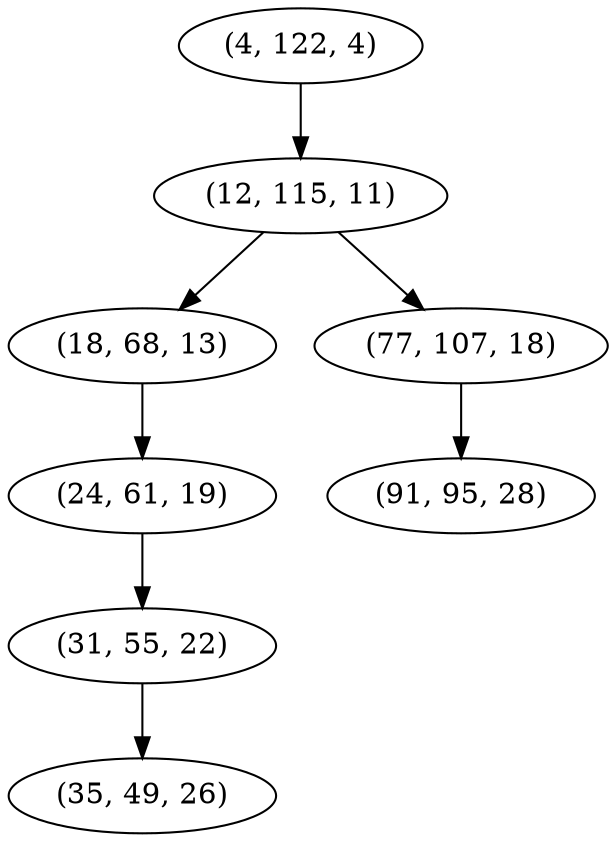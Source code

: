 digraph tree {
    "(4, 122, 4)";
    "(12, 115, 11)";
    "(18, 68, 13)";
    "(24, 61, 19)";
    "(31, 55, 22)";
    "(35, 49, 26)";
    "(77, 107, 18)";
    "(91, 95, 28)";
    "(4, 122, 4)" -> "(12, 115, 11)";
    "(12, 115, 11)" -> "(18, 68, 13)";
    "(12, 115, 11)" -> "(77, 107, 18)";
    "(18, 68, 13)" -> "(24, 61, 19)";
    "(24, 61, 19)" -> "(31, 55, 22)";
    "(31, 55, 22)" -> "(35, 49, 26)";
    "(77, 107, 18)" -> "(91, 95, 28)";
}
